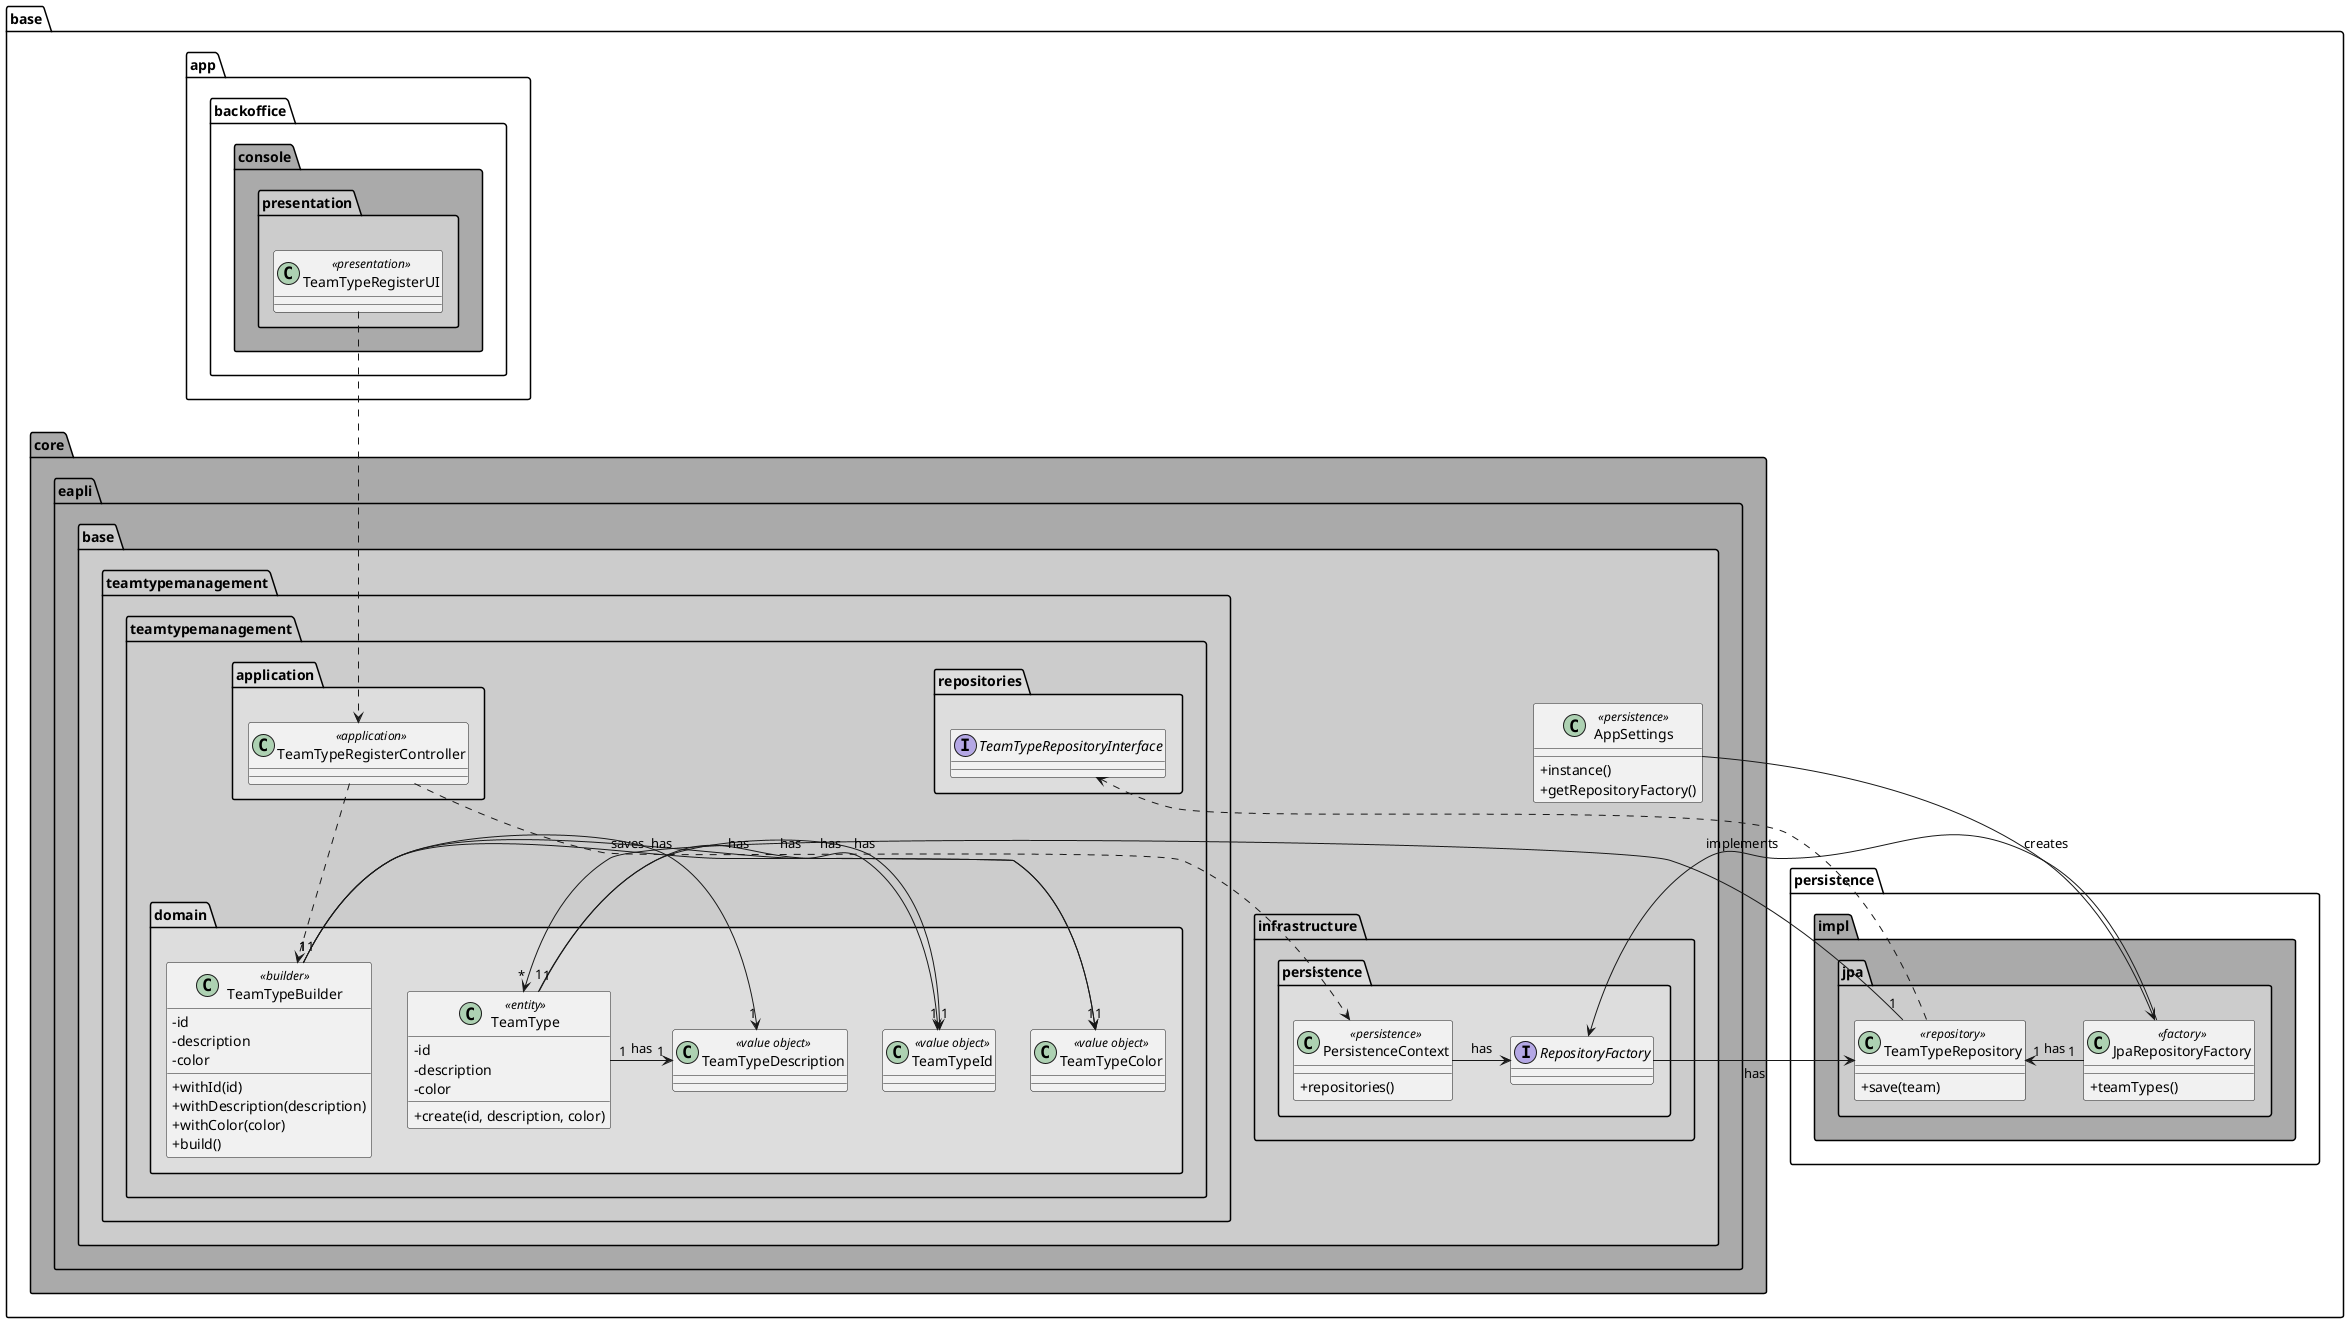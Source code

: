 @startuml
skinparam classAttributeIconSize 0

package "base.app.backoffice.console" #AAAAAA {
    package "presentation" #CCCCCC {
        class TeamTypeRegisterUI <<presentation>>{
        }
    }
}

package "base.core" #AAAAAA {
    package "eapli.base" #CCCCCC {
        package infrastructure.persistence #DDDDDD {
            class PersistenceContext <<persistence>>{
                +repositories()
            }

            interface RepositoryFactory{
            }
        }

        package "teamtypemanagement" #CCCCCC{
            package "teamtypemanagement.repositories" #DDDDDD{
                interface TeamTypeRepositoryInterface {
                }
            }

            package "teamtypemanagement.application" #DDDDDD{
                class TeamTypeRegisterController <<application>> {}
            }

            package "teamtypemanagement.domain" #DDDDDD {
                class TeamType <<entity>> {
                    -id
                    -description
                    -color
                    +create(id, description, color)
                }

                class TeamTypeId <<value object>> {
                }

                class TeamTypeDescription <<value object>> {
                }

                class TeamTypeColor <<value object>> {
                }

                class TeamTypeBuilder <<builder>> {
                    -id
                    -description
                    -color
                    +withId(id)
                    +withDescription(description)
                    +withColor(color)
                    +build()
                }
            }
        }

        class AppSettings <<persistence>>{
            +instance()
            +getRepositoryFactory()
        }
    }
}

package "base.persistence.impl" #AAAAAA {
    package "jpa" #CCCCCC {
        class TeamTypeRepository <<repository>>{
            +save(team)
        }

        class JpaRepositoryFactory <<factory>>{
            +teamTypes()
        }

    }
}

TeamTypeRegisterUI ..> TeamTypeRegisterController
TeamTypeRegisterController ..> PersistenceContext
TeamTypeRegisterController ..> TeamTypeBuilder

AppSettings -> JpaRepositoryFactory : creates
JpaRepositoryFactory -> RepositoryFactory : implements
PersistenceContext -> RepositoryFactory : has
RepositoryFactory -> TeamTypeRepository : has

JpaRepositoryFactory "1" -> "1" TeamTypeRepository : has
TeamTypeRepository ..> TeamTypeRepositoryInterface

TeamTypeRepository "1" -> "*" TeamType : saves

TeamType "1" -> "1" TeamTypeId : has
TeamType "1" -> "1" TeamTypeDescription : has
TeamType "1" -> "1" TeamTypeColor : has

TeamTypeBuilder "1" -> "1" TeamTypeId : has
TeamTypeBuilder "1" -> "1" TeamTypeDescription : has
TeamTypeBuilder "1" -> "1" TeamTypeColor : has
@enduml